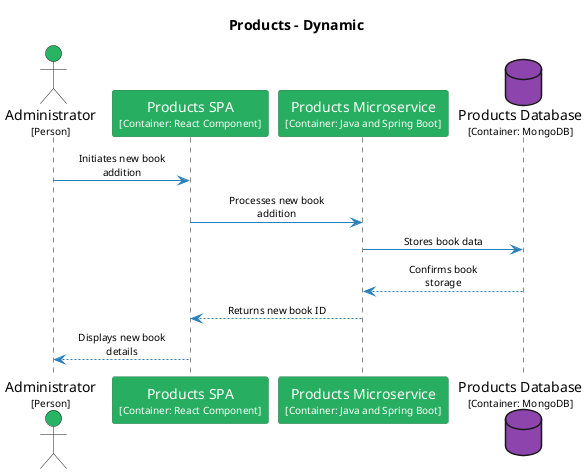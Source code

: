 @startuml
set separator none
title Products - Dynamic

skinparam {
  arrowFontSize 10
  defaultTextAlignment center
  wrapWidth 200
  maxMessageSize 100
}

hide stereotype

skinparam sequenceParticipant<<Administrator>> {
  BackgroundColor #28b463
  FontColor #ffffff
  BorderColor #1c7d45
  shadowing false
}
skinparam sequenceParticipant<<Products.ProductsDatabase>> {
  BackgroundColor #8e44ad
  FontColor #ffffff
  BorderColor #632f79
  shadowing false
}
skinparam sequenceParticipant<<Products.ProductsMicroservice>> {
  BackgroundColor #27ae60
  FontColor #ffffff
  BorderColor #1b7943
  shadowing false
}
skinparam sequenceParticipant<<Products.ProductsSPA>> {
  BackgroundColor #27ae60
  FontColor #ffffff
  BorderColor #1b7943
  shadowing false
}

actor "Administrator\n<size:10>[Person]</size>" as Administrator <<Administrator>> #28b463
participant "Products SPA\n<size:10>[Container: React Component]</size>" as Products.ProductsSPA <<Products.ProductsSPA>> #27ae60
participant "Products Microservice\n<size:10>[Container: Java and Spring Boot]</size>" as Products.ProductsMicroservice <<Products.ProductsMicroservice>> #27ae60
database "Products Database\n<size:10>[Container: MongoDB]</size>" as Products.ProductsDatabase <<Products.ProductsDatabase>> #8e44ad
Administrator -[#2980b9]> Products.ProductsSPA : Initiates new book addition
Products.ProductsSPA -[#2980b9]> Products.ProductsMicroservice : Processes new book addition
Products.ProductsMicroservice -[#2980b9]> Products.ProductsDatabase : Stores book data
Products.ProductsMicroservice <-[#2980b9]- Products.ProductsDatabase : Confirms book storage
Products.ProductsSPA <-[#2980b9]- Products.ProductsMicroservice : Returns new book ID
Administrator <-[#2980b9]- Products.ProductsSPA : Displays new book details
@enduml